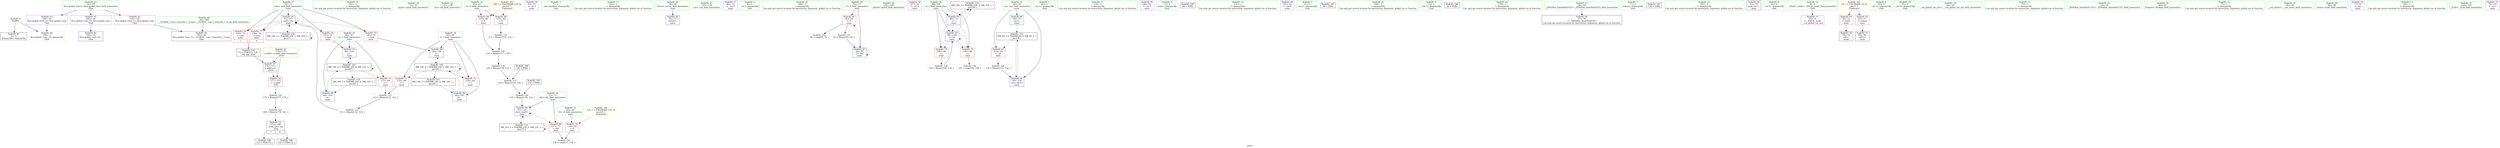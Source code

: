digraph "SVFG" {
	label="SVFG";

	Node0x5621c8a7b980 [shape=record,color=grey,label="{NodeID: 0\nNullPtr}"];
	Node0x5621c8a7b980 -> Node0x5621c8a93210[style=solid];
	Node0x5621c8a7b980 -> Node0x5621c8a96190[style=solid];
	Node0x5621c8a933b0 [shape=record,color=blue,label="{NodeID: 97\n174\<--173\nx.addr\<--x\n_Z1fd\n}"];
	Node0x5621c8a933b0 -> Node0x5621c8a95ec0[style=dashed];
	Node0x5621c8a91410 [shape=record,color=green,label="{NodeID: 14\n101\<--1\n\<--dummyObj\nCan only get source location for instruction, argument, global var or function.}"];
	Node0x5621c8a92120 [shape=record,color=green,label="{NodeID: 28\n51\<--52\nmain\<--main_field_insensitive\n}"];
	Node0x5621c8a92d40 [shape=record,color=green,label="{NodeID: 42\n127\<--128\nsin\<--sin_field_insensitive\n}"];
	Node0x5621c8a93fe0 [shape=record,color=grey,label="{NodeID: 139\n120 = Binary(119, 121, )\n}"];
	Node0x5621c8a93fe0 -> Node0x5621c8a93ce0[style=solid];
	Node0x5621c8a949e0 [shape=record,color=purple,label="{NodeID: 56\n83\<--13\n\<--.str.2\nmain\n}"];
	Node0x5621c8aa11f0 [shape=record,color=black,label="{NodeID: 153\nMR_14V_2 = PHI(MR_14V_4, MR_14V_1, )\npts\{65 \}\n}"];
	Node0x5621c8aa11f0 -> Node0x5621c8a96500[style=dashed];
	Node0x5621c8a955d0 [shape=record,color=red,label="{NodeID: 70\n138\<--62\n\<--D\nmain\n}"];
	Node0x5621c8a955d0 -> Node0x5621c8a9ad00[style=solid];
	Node0x5621c8a96190 [shape=record,color=blue, style = dotted,label="{NodeID: 84\n194\<--3\nllvm.global_ctors_2\<--dummyVal\nGlob }"];
	Node0x5621c8a7bbd0 [shape=record,color=green,label="{NodeID: 1\n7\<--1\n__dso_handle\<--dummyObj\nGlob }"];
	Node0x5621c8a914e0 [shape=record,color=green,label="{NodeID: 15\n103\<--1\n\<--dummyObj\nCan only get source location for instruction, argument, global var or function.}"];
	Node0x5621c8a92220 [shape=record,color=green,label="{NodeID: 29\n54\<--55\nretval\<--retval_field_insensitive\nmain\n}"];
	Node0x5621c8a92220 -> Node0x5621c8a96290[style=solid];
	Node0x5621c8a92e40 [shape=record,color=green,label="{NodeID: 43\n133\<--134\ncos\<--cos_field_insensitive\n}"];
	Node0x5621c8a94160 [shape=record,color=grey,label="{NodeID: 140\n119 = Binary(117, 118, )\n}"];
	Node0x5621c8a94160 -> Node0x5621c8a93fe0[style=solid];
	Node0x5621c8a94ab0 [shape=record,color=purple,label="{NodeID: 57\n84\<--15\n\<--.str.3\nmain\n}"];
	Node0x5621c8aa16f0 [shape=record,color=black,label="{NodeID: 154\nMR_16V_2 = PHI(MR_16V_4, MR_16V_1, )\npts\{67 \}\n}"];
	Node0x5621c8aa16f0 -> Node0x5621c8a965d0[style=dashed];
	Node0x5621c8a956a0 [shape=record,color=red,label="{NodeID: 71\n110\<--64\n\<--l\nmain\n}"];
	Node0x5621c8a956a0 -> Node0x5621c8a992f0[style=solid];
	Node0x5621c8a96290 [shape=record,color=blue,label="{NodeID: 85\n54\<--75\nretval\<--\nmain\n}"];
	Node0x5621c8a7bdd0 [shape=record,color=green,label="{NodeID: 2\n8\<--1\n.str\<--dummyObj\nGlob }"];
	Node0x5621c8a915b0 [shape=record,color=green,label="{NodeID: 16\n108\<--1\n\<--dummyObj\nCan only get source location for instruction, argument, global var or function.}"];
	Node0x5621c8a922f0 [shape=record,color=green,label="{NodeID: 30\n56\<--57\nT\<--T_field_insensitive\nmain\n}"];
	Node0x5621c8a922f0 -> Node0x5621c8a95290[style=solid];
	Node0x5621c8a922f0 -> Node0x5621c8a96430[style=solid];
	Node0x5621c8a92f40 [shape=record,color=green,label="{NodeID: 44\n159\<--160\nprintf\<--printf_field_insensitive\n}"];
	Node0x5621c8a9aa40 [shape=record,color=grey,label="{NodeID: 141\n180 = Binary(178, 181, )\n}"];
	Node0x5621c8a9aa40 -> Node0x5621c8a946a0[style=solid];
	Node0x5621c8a94b80 [shape=record,color=purple,label="{NodeID: 58\n87\<--18\n\<--.str.4\nmain\n}"];
	Node0x5621c8aa1bf0 [shape=record,color=black,label="{NodeID: 155\nMR_18V_2 = PHI(MR_18V_4, MR_18V_1, )\npts\{69 \}\n}"];
	Node0x5621c8aa1bf0 -> Node0x5621c8a966a0[style=dashed];
	Node0x5621c8a95770 [shape=record,color=red,label="{NodeID: 72\n156\<--64\n\<--l\nmain\n}"];
	Node0x5621c8a96360 [shape=record,color=blue,label="{NodeID: 86\n58\<--75\ncas\<--\nmain\n}"];
	Node0x5621c8a96360 -> Node0x5621c8aa0cf0[style=dashed];
	Node0x5621c8a7c300 [shape=record,color=green,label="{NodeID: 3\n10\<--1\n.str.1\<--dummyObj\nGlob }"];
	Node0x5621c8a91680 [shape=record,color=green,label="{NodeID: 17\n114\<--1\n\<--dummyObj\nCan only get source location for instruction, argument, global var or function.}"];
	Node0x5621c8a923c0 [shape=record,color=green,label="{NodeID: 31\n58\<--59\ncas\<--cas_field_insensitive\nmain\n}"];
	Node0x5621c8a923c0 -> Node0x5621c8a95360[style=solid];
	Node0x5621c8a923c0 -> Node0x5621c8a96360[style=solid];
	Node0x5621c8a923c0 -> Node0x5621c8a932e0[style=solid];
	Node0x5621c8a93040 [shape=record,color=green,label="{NodeID: 45\n174\<--175\nx.addr\<--x.addr_field_insensitive\n_Z1fd\n}"];
	Node0x5621c8a93040 -> Node0x5621c8a95ec0[style=solid];
	Node0x5621c8a93040 -> Node0x5621c8a933b0[style=solid];
	Node0x5621c8a9ab80 [shape=record,color=grey,label="{NodeID: 142\n178 = Binary(177, 179, )\n}"];
	Node0x5621c8a9ab80 -> Node0x5621c8a9aa40[style=solid];
	Node0x5621c8a94c50 [shape=record,color=purple,label="{NodeID: 59\n98\<--20\n\<--.str.5\nmain\n}"];
	Node0x5621c8aa20f0 [shape=record,color=black,label="{NodeID: 156\nMR_20V_2 = PHI(MR_20V_3, MR_20V_1, )\npts\{71 \}\n}"];
	Node0x5621c8aa20f0 -> Node0x5621c8a96770[style=dashed];
	Node0x5621c8aa20f0 -> Node0x5621c8aa20f0[style=dashed];
	Node0x5621c8a95840 [shape=record,color=red,label="{NodeID: 73\n111\<--66\n\<--r\nmain\n}"];
	Node0x5621c8a95840 -> Node0x5621c8a992f0[style=solid];
	Node0x5621c8a96430 [shape=record,color=blue,label="{NodeID: 87\n56\<--93\nT\<--dec\nmain\n}"];
	Node0x5621c8a96430 -> Node0x5621c8a95290[style=dashed];
	Node0x5621c8a96430 -> Node0x5621c8a96430[style=dashed];
	Node0x5621c8a90e30 [shape=record,color=green,label="{NodeID: 4\n12\<--1\nstdin\<--dummyObj\nGlob }"];
	Node0x5621c88c3b70 [shape=record,color=black,label="{NodeID: 184\n88 = PHI()\n}"];
	Node0x5621c8a91750 [shape=record,color=green,label="{NodeID: 18\n121\<--1\n\<--dummyObj\nCan only get source location for instruction, argument, global var or function.}"];
	Node0x5621c8a92490 [shape=record,color=green,label="{NodeID: 32\n60\<--61\nV\<--V_field_insensitive\nmain\n}"];
	Node0x5621c8a92490 -> Node0x5621c8a95430[style=solid];
	Node0x5621c8a92490 -> Node0x5621c8a95500[style=solid];
	Node0x5621c8a93110 [shape=record,color=green,label="{NodeID: 46\n26\<--188\n_GLOBAL__sub_I_tracyzhu_1_0.cpp\<--_GLOBAL__sub_I_tracyzhu_1_0.cpp_field_insensitive\n}"];
	Node0x5621c8a93110 -> Node0x5621c8a96090[style=solid];
	Node0x5621c8a9ad00 [shape=record,color=grey,label="{NodeID: 143\n139 = cmp(137, 138, )\n}"];
	Node0x5621c8a94d20 [shape=record,color=purple,label="{NodeID: 60\n157\<--22\n\<--.str.6\nmain\n}"];
	Node0x5621c8aa25f0 [shape=record,color=black,label="{NodeID: 157\nMR_22V_2 = PHI(MR_22V_3, MR_22V_1, )\npts\{73 \}\n}"];
	Node0x5621c8aa25f0 -> Node0x5621c8a96840[style=dashed];
	Node0x5621c8aa25f0 -> Node0x5621c8aa25f0[style=dashed];
	Node0x5621c8a95910 [shape=record,color=red,label="{NodeID: 74\n106\<--68\n\<--i\nmain\n}"];
	Node0x5621c8a95910 -> Node0x5621c8a9ae80[style=solid];
	Node0x5621c8a96500 [shape=record,color=blue,label="{NodeID: 88\n64\<--101\nl\<--\nmain\n}"];
	Node0x5621c8a96500 -> Node0x5621c8a9eef0[style=dashed];
	Node0x5621c8a90ec0 [shape=record,color=green,label="{NodeID: 5\n13\<--1\n.str.2\<--dummyObj\nGlob }"];
	Node0x5621c8aab8b0 [shape=record,color=black,label="{NodeID: 185\n99 = PHI()\n}"];
	Node0x5621c8a91820 [shape=record,color=green,label="{NodeID: 19\n150\<--1\n\<--dummyObj\nCan only get source location for instruction, argument, global var or function.}"];
	Node0x5621c8a92560 [shape=record,color=green,label="{NodeID: 33\n62\<--63\nD\<--D_field_insensitive\nmain\n}"];
	Node0x5621c8a92560 -> Node0x5621c8a955d0[style=solid];
	Node0x5621c8a93210 [shape=record,color=black,label="{NodeID: 47\n2\<--3\ndummyVal\<--dummyVal\n}"];
	Node0x5621c8a9ae80 [shape=record,color=grey,label="{NodeID: 144\n107 = cmp(106, 108, )\n}"];
	Node0x5621c8a94df0 [shape=record,color=purple,label="{NodeID: 61\n192\<--24\nllvm.global_ctors_0\<--llvm.global_ctors\nGlob }"];
	Node0x5621c8a94df0 -> Node0x5621c8a95f90[style=solid];
	Node0x5621c8a959e0 [shape=record,color=red,label="{NodeID: 75\n148\<--68\n\<--i\nmain\n}"];
	Node0x5621c8a959e0 -> Node0x5621c8a93e60[style=solid];
	Node0x5621c8a965d0 [shape=record,color=blue,label="{NodeID: 89\n66\<--103\nr\<--\nmain\n}"];
	Node0x5621c8a965d0 -> Node0x5621c8a9f3f0[style=dashed];
	Node0x5621c8a90f50 [shape=record,color=green,label="{NodeID: 6\n15\<--1\n.str.3\<--dummyObj\nGlob }"];
	Node0x5621c8aab9b0 [shape=record,color=black,label="{NodeID: 186\n36 = PHI()\n}"];
	Node0x5621c8a91920 [shape=record,color=green,label="{NodeID: 20\n179\<--1\n\<--dummyObj\nCan only get source location for instruction, argument, global var or function.}"];
	Node0x5621c8a92630 [shape=record,color=green,label="{NodeID: 34\n64\<--65\nl\<--l_field_insensitive\nmain\n}"];
	Node0x5621c8a92630 -> Node0x5621c8a956a0[style=solid];
	Node0x5621c8a92630 -> Node0x5621c8a95770[style=solid];
	Node0x5621c8a92630 -> Node0x5621c8a96500[style=solid];
	Node0x5621c8a92630 -> Node0x5621c8a969e0[style=solid];
	Node0x5621c8a992f0 [shape=record,color=grey,label="{NodeID: 131\n112 = Binary(110, 111, )\n}"];
	Node0x5621c8a992f0 -> Node0x5621c8a99470[style=solid];
	Node0x5621c8a94330 [shape=record,color=black,label="{NodeID: 48\n37\<--38\n\<--_ZNSt8ios_base4InitD1Ev\nCan only get source location for instruction, argument, global var or function.}"];
	Node0x5621c8a9b000 [shape=record,color=grey,label="{NodeID: 145\n96 = cmp(92, 75, )\n}"];
	Node0x5621c8a94ef0 [shape=record,color=purple,label="{NodeID: 62\n193\<--24\nllvm.global_ctors_1\<--llvm.global_ctors\nGlob }"];
	Node0x5621c8a94ef0 -> Node0x5621c8a96090[style=solid];
	Node0x5621c8a95ab0 [shape=record,color=red,label="{NodeID: 76\n122\<--70\n\<--mid\nmain\n|{<s0>7}}"];
	Node0x5621c8a95ab0:s0 -> Node0x5621c8a96b80[style=solid,color=red];
	Node0x5621c8a966a0 [shape=record,color=blue,label="{NodeID: 90\n68\<--75\ni\<--\nmain\n}"];
	Node0x5621c8a966a0 -> Node0x5621c8a95910[style=dashed];
	Node0x5621c8a966a0 -> Node0x5621c8a959e0[style=dashed];
	Node0x5621c8a966a0 -> Node0x5621c8a96ab0[style=dashed];
	Node0x5621c8a966a0 -> Node0x5621c8aa1bf0[style=dashed];
	Node0x5621c8a90fe0 [shape=record,color=green,label="{NodeID: 7\n17\<--1\nstdout\<--dummyObj\nGlob }"];
	Node0x5621c8aabf70 [shape=record,color=black,label="{NodeID: 187\n158 = PHI()\n}"];
	Node0x5621c8a91a20 [shape=record,color=green,label="{NodeID: 21\n181\<--1\n\<--dummyObj\nCan only get source location for instruction, argument, global var or function.}"];
	Node0x5621c8a92700 [shape=record,color=green,label="{NodeID: 35\n66\<--67\nr\<--r_field_insensitive\nmain\n}"];
	Node0x5621c8a92700 -> Node0x5621c8a95840[style=solid];
	Node0x5621c8a92700 -> Node0x5621c8a965d0[style=solid];
	Node0x5621c8a92700 -> Node0x5621c8a96910[style=solid];
	Node0x5621c8a99470 [shape=record,color=grey,label="{NodeID: 132\n113 = Binary(112, 114, )\n}"];
	Node0x5621c8a99470 -> Node0x5621c8a96770[style=solid];
	Node0x5621c8a94430 [shape=record,color=black,label="{NodeID: 49\n53\<--75\nmain_ret\<--\nmain\n}"];
	Node0x5621c8a9eef0 [shape=record,color=black,label="{NodeID: 146\nMR_14V_4 = PHI(MR_14V_5, MR_14V_3, )\npts\{65 \}\n}"];
	Node0x5621c8a9eef0 -> Node0x5621c8a956a0[style=dashed];
	Node0x5621c8a9eef0 -> Node0x5621c8a95770[style=dashed];
	Node0x5621c8a9eef0 -> Node0x5621c8a969e0[style=dashed];
	Node0x5621c8a9eef0 -> Node0x5621c8a9eef0[style=dashed];
	Node0x5621c8a9eef0 -> Node0x5621c8aa11f0[style=dashed];
	Node0x5621c8a94ff0 [shape=record,color=purple,label="{NodeID: 63\n194\<--24\nllvm.global_ctors_2\<--llvm.global_ctors\nGlob }"];
	Node0x5621c8a94ff0 -> Node0x5621c8a96190[style=solid];
	Node0x5621c8a95b80 [shape=record,color=red,label="{NodeID: 77\n130\<--70\n\<--mid\nmain\n|{<s0>9}}"];
	Node0x5621c8a95b80:s0 -> Node0x5621c8a96b80[style=solid,color=red];
	Node0x5621c8a96770 [shape=record,color=blue,label="{NodeID: 91\n70\<--113\nmid\<--div\nmain\n}"];
	Node0x5621c8a96770 -> Node0x5621c8a95ab0[style=dashed];
	Node0x5621c8a96770 -> Node0x5621c8a95b80[style=dashed];
	Node0x5621c8a96770 -> Node0x5621c8a95c50[style=dashed];
	Node0x5621c8a96770 -> Node0x5621c8a95d20[style=dashed];
	Node0x5621c8a96770 -> Node0x5621c8a96770[style=dashed];
	Node0x5621c8a96770 -> Node0x5621c8aa20f0[style=dashed];
	Node0x5621c8a91070 [shape=record,color=green,label="{NodeID: 8\n18\<--1\n.str.4\<--dummyObj\nGlob }"];
	Node0x5621c8aac070 [shape=record,color=black,label="{NodeID: 188\n123 = PHI(172, )\n}"];
	Node0x5621c8a91b20 [shape=record,color=green,label="{NodeID: 22\n4\<--6\n_ZStL8__ioinit\<--_ZStL8__ioinit_field_insensitive\nGlob }"];
	Node0x5621c8a91b20 -> Node0x5621c8a94770[style=solid];
	Node0x5621c8a927d0 [shape=record,color=green,label="{NodeID: 36\n68\<--69\ni\<--i_field_insensitive\nmain\n}"];
	Node0x5621c8a927d0 -> Node0x5621c8a95910[style=solid];
	Node0x5621c8a927d0 -> Node0x5621c8a959e0[style=solid];
	Node0x5621c8a927d0 -> Node0x5621c8a966a0[style=solid];
	Node0x5621c8a927d0 -> Node0x5621c8a96ab0[style=solid];
	Node0x5621c8a995f0 [shape=record,color=grey,label="{NodeID: 133\n117 = Binary(114, 116, )\n}"];
	Node0x5621c8a995f0 -> Node0x5621c8a94160[style=solid];
	Node0x5621c8a94500 [shape=record,color=black,label="{NodeID: 50\n79\<--76\ncall\<--\nmain\n}"];
	Node0x5621c8a9f3f0 [shape=record,color=black,label="{NodeID: 147\nMR_16V_4 = PHI(MR_16V_6, MR_16V_3, )\npts\{67 \}\n}"];
	Node0x5621c8a9f3f0 -> Node0x5621c8a95840[style=dashed];
	Node0x5621c8a9f3f0 -> Node0x5621c8a96910[style=dashed];
	Node0x5621c8a9f3f0 -> Node0x5621c8a9f3f0[style=dashed];
	Node0x5621c8a9f3f0 -> Node0x5621c8aa16f0[style=dashed];
	Node0x5621c8a950f0 [shape=record,color=red,label="{NodeID: 64\n76\<--12\n\<--stdin\nmain\n}"];
	Node0x5621c8a950f0 -> Node0x5621c8a94500[style=solid];
	Node0x5621c8aa4010 [shape=record,color=yellow,style=double,label="{NodeID: 161\n2V_1 = ENCHI(MR_2V_0)\npts\{1 \}\nFun[main]}"];
	Node0x5621c8aa4010 -> Node0x5621c8a950f0[style=dashed];
	Node0x5621c8aa4010 -> Node0x5621c8a951c0[style=dashed];
	Node0x5621c8a95c50 [shape=record,color=red,label="{NodeID: 78\n141\<--70\n\<--mid\nmain\n}"];
	Node0x5621c8a95c50 -> Node0x5621c8a96910[style=solid];
	Node0x5621c8a96840 [shape=record,color=blue,label="{NodeID: 92\n72\<--135\ndis\<--mul11\nmain\n}"];
	Node0x5621c8a96840 -> Node0x5621c8a95df0[style=dashed];
	Node0x5621c8a96840 -> Node0x5621c8a96840[style=dashed];
	Node0x5621c8a96840 -> Node0x5621c8aa25f0[style=dashed];
	Node0x5621c8a91100 [shape=record,color=green,label="{NodeID: 9\n20\<--1\n.str.5\<--dummyObj\nGlob }"];
	Node0x5621c8aac260 [shape=record,color=black,label="{NodeID: 189\n126 = PHI()\n}"];
	Node0x5621c8aac260 -> Node0x5621c8a93ce0[style=solid];
	Node0x5621c8a91c20 [shape=record,color=green,label="{NodeID: 23\n24\<--28\nllvm.global_ctors\<--llvm.global_ctors_field_insensitive\nGlob }"];
	Node0x5621c8a91c20 -> Node0x5621c8a94df0[style=solid];
	Node0x5621c8a91c20 -> Node0x5621c8a94ef0[style=solid];
	Node0x5621c8a91c20 -> Node0x5621c8a94ff0[style=solid];
	Node0x5621c8a928a0 [shape=record,color=green,label="{NodeID: 37\n70\<--71\nmid\<--mid_field_insensitive\nmain\n}"];
	Node0x5621c8a928a0 -> Node0x5621c8a95ab0[style=solid];
	Node0x5621c8a928a0 -> Node0x5621c8a95b80[style=solid];
	Node0x5621c8a928a0 -> Node0x5621c8a95c50[style=solid];
	Node0x5621c8a928a0 -> Node0x5621c8a95d20[style=solid];
	Node0x5621c8a928a0 -> Node0x5621c8a96770[style=solid];
	Node0x5621c8a99770 [shape=record,color=grey,label="{NodeID: 134\n135 = Binary(129, 132, )\n}"];
	Node0x5621c8a99770 -> Node0x5621c8a96840[style=solid];
	Node0x5621c8a945d0 [shape=record,color=black,label="{NodeID: 51\n85\<--82\ncall1\<--\nmain\n}"];
	Node0x5621c8a951c0 [shape=record,color=red,label="{NodeID: 65\n82\<--17\n\<--stdout\nmain\n}"];
	Node0x5621c8a951c0 -> Node0x5621c8a945d0[style=solid];
	Node0x5621c8a95d20 [shape=record,color=red,label="{NodeID: 79\n144\<--70\n\<--mid\nmain\n}"];
	Node0x5621c8a95d20 -> Node0x5621c8a969e0[style=solid];
	Node0x5621c8a96910 [shape=record,color=blue,label="{NodeID: 93\n66\<--141\nr\<--\nmain\n}"];
	Node0x5621c8a96910 -> Node0x5621c8a9f3f0[style=dashed];
	Node0x5621c8a91190 [shape=record,color=green,label="{NodeID: 10\n22\<--1\n.str.6\<--dummyObj\nGlob }"];
	Node0x5621c8aac330 [shape=record,color=black,label="{NodeID: 190\n131 = PHI(172, )\n}"];
	Node0x5621c8a91d20 [shape=record,color=green,label="{NodeID: 24\n29\<--30\n__cxx_global_var_init\<--__cxx_global_var_init_field_insensitive\n}"];
	Node0x5621c8a92970 [shape=record,color=green,label="{NodeID: 38\n72\<--73\ndis\<--dis_field_insensitive\nmain\n}"];
	Node0x5621c8a92970 -> Node0x5621c8a95df0[style=solid];
	Node0x5621c8a92970 -> Node0x5621c8a96840[style=solid];
	Node0x5621c8a998f0 [shape=record,color=grey,label="{NodeID: 135\n93 = Binary(92, 94, )\n}"];
	Node0x5621c8a998f0 -> Node0x5621c8a96430[style=solid];
	Node0x5621c8a946a0 [shape=record,color=black,label="{NodeID: 52\n172\<--180\n_Z1fd_ret\<--div\n_Z1fd\n|{<s0>7|<s1>9}}"];
	Node0x5621c8a946a0:s0 -> Node0x5621c8aac070[style=solid,color=blue];
	Node0x5621c8a946a0:s1 -> Node0x5621c8aac330[style=solid,color=blue];
	Node0x5621c8a95290 [shape=record,color=red,label="{NodeID: 66\n92\<--56\n\<--T\nmain\n}"];
	Node0x5621c8a95290 -> Node0x5621c8a998f0[style=solid];
	Node0x5621c8a95290 -> Node0x5621c8a9b000[style=solid];
	Node0x5621c8a95df0 [shape=record,color=red,label="{NodeID: 80\n137\<--72\n\<--dis\nmain\n}"];
	Node0x5621c8a95df0 -> Node0x5621c8a9ad00[style=solid];
	Node0x5621c8a969e0 [shape=record,color=blue,label="{NodeID: 94\n64\<--144\nl\<--\nmain\n}"];
	Node0x5621c8a969e0 -> Node0x5621c8a9eef0[style=dashed];
	Node0x5621c8a91220 [shape=record,color=green,label="{NodeID: 11\n25\<--1\n\<--dummyObj\nCan only get source location for instruction, argument, global var or function.}"];
	Node0x5621c8aac460 [shape=record,color=black,label="{NodeID: 191\n132 = PHI()\n}"];
	Node0x5621c8aac460 -> Node0x5621c8a99770[style=solid];
	Node0x5621c8a91e20 [shape=record,color=green,label="{NodeID: 25\n33\<--34\n_ZNSt8ios_base4InitC1Ev\<--_ZNSt8ios_base4InitC1Ev_field_insensitive\n}"];
	Node0x5621c8a92a40 [shape=record,color=green,label="{NodeID: 39\n80\<--81\nfreopen\<--freopen_field_insensitive\n}"];
	Node0x5621c8a93b60 [shape=record,color=grey,label="{NodeID: 136\n154 = Binary(153, 150, )\n}"];
	Node0x5621c8a93b60 -> Node0x5621c8a932e0[style=solid];
	Node0x5621c8a94770 [shape=record,color=purple,label="{NodeID: 53\n35\<--4\n\<--_ZStL8__ioinit\n__cxx_global_var_init\n}"];
	Node0x5621c8a95360 [shape=record,color=red,label="{NodeID: 67\n153\<--58\n\<--cas\nmain\n}"];
	Node0x5621c8a95360 -> Node0x5621c8a93b60[style=solid];
	Node0x5621c8a95ec0 [shape=record,color=red,label="{NodeID: 81\n177\<--174\n\<--x.addr\n_Z1fd\n}"];
	Node0x5621c8a95ec0 -> Node0x5621c8a9ab80[style=solid];
	Node0x5621c8a96ab0 [shape=record,color=blue,label="{NodeID: 95\n68\<--149\ni\<--inc\nmain\n}"];
	Node0x5621c8a96ab0 -> Node0x5621c8a95910[style=dashed];
	Node0x5621c8a96ab0 -> Node0x5621c8a959e0[style=dashed];
	Node0x5621c8a96ab0 -> Node0x5621c8a96ab0[style=dashed];
	Node0x5621c8a96ab0 -> Node0x5621c8aa1bf0[style=dashed];
	Node0x5621c8a912b0 [shape=record,color=green,label="{NodeID: 12\n75\<--1\n\<--dummyObj\nCan only get source location for instruction, argument, global var or function.}"];
	Node0x5621c8a96b80 [shape=record,color=black,label="{NodeID: 192\n173 = PHI(122, 130, )\n0th arg _Z1fd }"];
	Node0x5621c8a96b80 -> Node0x5621c8a933b0[style=solid];
	Node0x5621c8a91f20 [shape=record,color=green,label="{NodeID: 26\n39\<--40\n__cxa_atexit\<--__cxa_atexit_field_insensitive\n}"];
	Node0x5621c8a92b40 [shape=record,color=green,label="{NodeID: 40\n89\<--90\nscanf\<--scanf_field_insensitive\n}"];
	Node0x5621c8a93ce0 [shape=record,color=grey,label="{NodeID: 137\n129 = Binary(120, 126, )\n}"];
	Node0x5621c8a93ce0 -> Node0x5621c8a99770[style=solid];
	Node0x5621c8a94840 [shape=record,color=purple,label="{NodeID: 54\n77\<--8\n\<--.str\nmain\n}"];
	Node0x5621c8a95430 [shape=record,color=red,label="{NodeID: 68\n116\<--60\n\<--V\nmain\n}"];
	Node0x5621c8a95430 -> Node0x5621c8a995f0[style=solid];
	Node0x5621c8aa43c0 [shape=record,color=yellow,style=double,label="{NodeID: 165\n10V_1 = ENCHI(MR_10V_0)\npts\{61 \}\nFun[main]}"];
	Node0x5621c8aa43c0 -> Node0x5621c8a95430[style=dashed];
	Node0x5621c8aa43c0 -> Node0x5621c8a95500[style=dashed];
	Node0x5621c8a95f90 [shape=record,color=blue,label="{NodeID: 82\n192\<--25\nllvm.global_ctors_0\<--\nGlob }"];
	Node0x5621c8a932e0 [shape=record,color=blue,label="{NodeID: 96\n58\<--154\ncas\<--inc13\nmain\n}"];
	Node0x5621c8a932e0 -> Node0x5621c8aa0cf0[style=dashed];
	Node0x5621c8a91340 [shape=record,color=green,label="{NodeID: 13\n94\<--1\n\<--dummyObj\nCan only get source location for instruction, argument, global var or function.}"];
	Node0x5621c8a92020 [shape=record,color=green,label="{NodeID: 27\n38\<--44\n_ZNSt8ios_base4InitD1Ev\<--_ZNSt8ios_base4InitD1Ev_field_insensitive\n}"];
	Node0x5621c8a92020 -> Node0x5621c8a94330[style=solid];
	Node0x5621c8a92c40 [shape=record,color=green,label="{NodeID: 41\n124\<--125\n_Z1fd\<--_Z1fd_field_insensitive\n}"];
	Node0x5621c8a93e60 [shape=record,color=grey,label="{NodeID: 138\n149 = Binary(148, 150, )\n}"];
	Node0x5621c8a93e60 -> Node0x5621c8a96ab0[style=solid];
	Node0x5621c8a94910 [shape=record,color=purple,label="{NodeID: 55\n78\<--10\n\<--.str.1\nmain\n}"];
	Node0x5621c8aa0cf0 [shape=record,color=black,label="{NodeID: 152\nMR_8V_3 = PHI(MR_8V_4, MR_8V_2, )\npts\{59 \}\n}"];
	Node0x5621c8aa0cf0 -> Node0x5621c8a95360[style=dashed];
	Node0x5621c8aa0cf0 -> Node0x5621c8a932e0[style=dashed];
	Node0x5621c8a95500 [shape=record,color=red,label="{NodeID: 69\n118\<--60\n\<--V\nmain\n}"];
	Node0x5621c8a95500 -> Node0x5621c8a94160[style=solid];
	Node0x5621c8aa44a0 [shape=record,color=yellow,style=double,label="{NodeID: 166\n12V_1 = ENCHI(MR_12V_0)\npts\{63 \}\nFun[main]}"];
	Node0x5621c8aa44a0 -> Node0x5621c8a955d0[style=dashed];
	Node0x5621c8a96090 [shape=record,color=blue,label="{NodeID: 83\n193\<--26\nllvm.global_ctors_1\<--_GLOBAL__sub_I_tracyzhu_1_0.cpp\nGlob }"];
}
